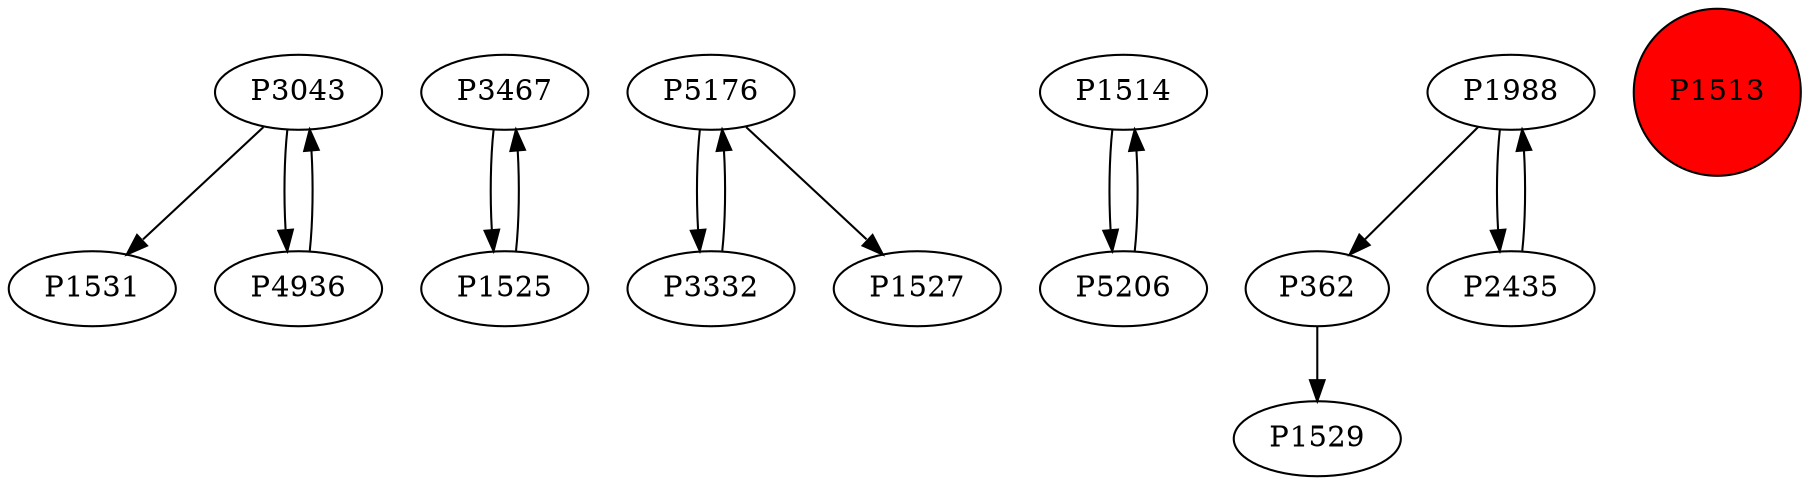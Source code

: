 digraph {
	P3043 -> P1531
	P3467 -> P1525
	P5176 -> P3332
	P1525 -> P3467
	P1514 -> P5206
	P362 -> P1529
	P1988 -> P2435
	P5176 -> P1527
	P5206 -> P1514
	P3043 -> P4936
	P2435 -> P1988
	P1988 -> P362
	P3332 -> P5176
	P4936 -> P3043
	P1513 [shape=circle]
	P1513 [style=filled]
	P1513 [fillcolor=red]
}